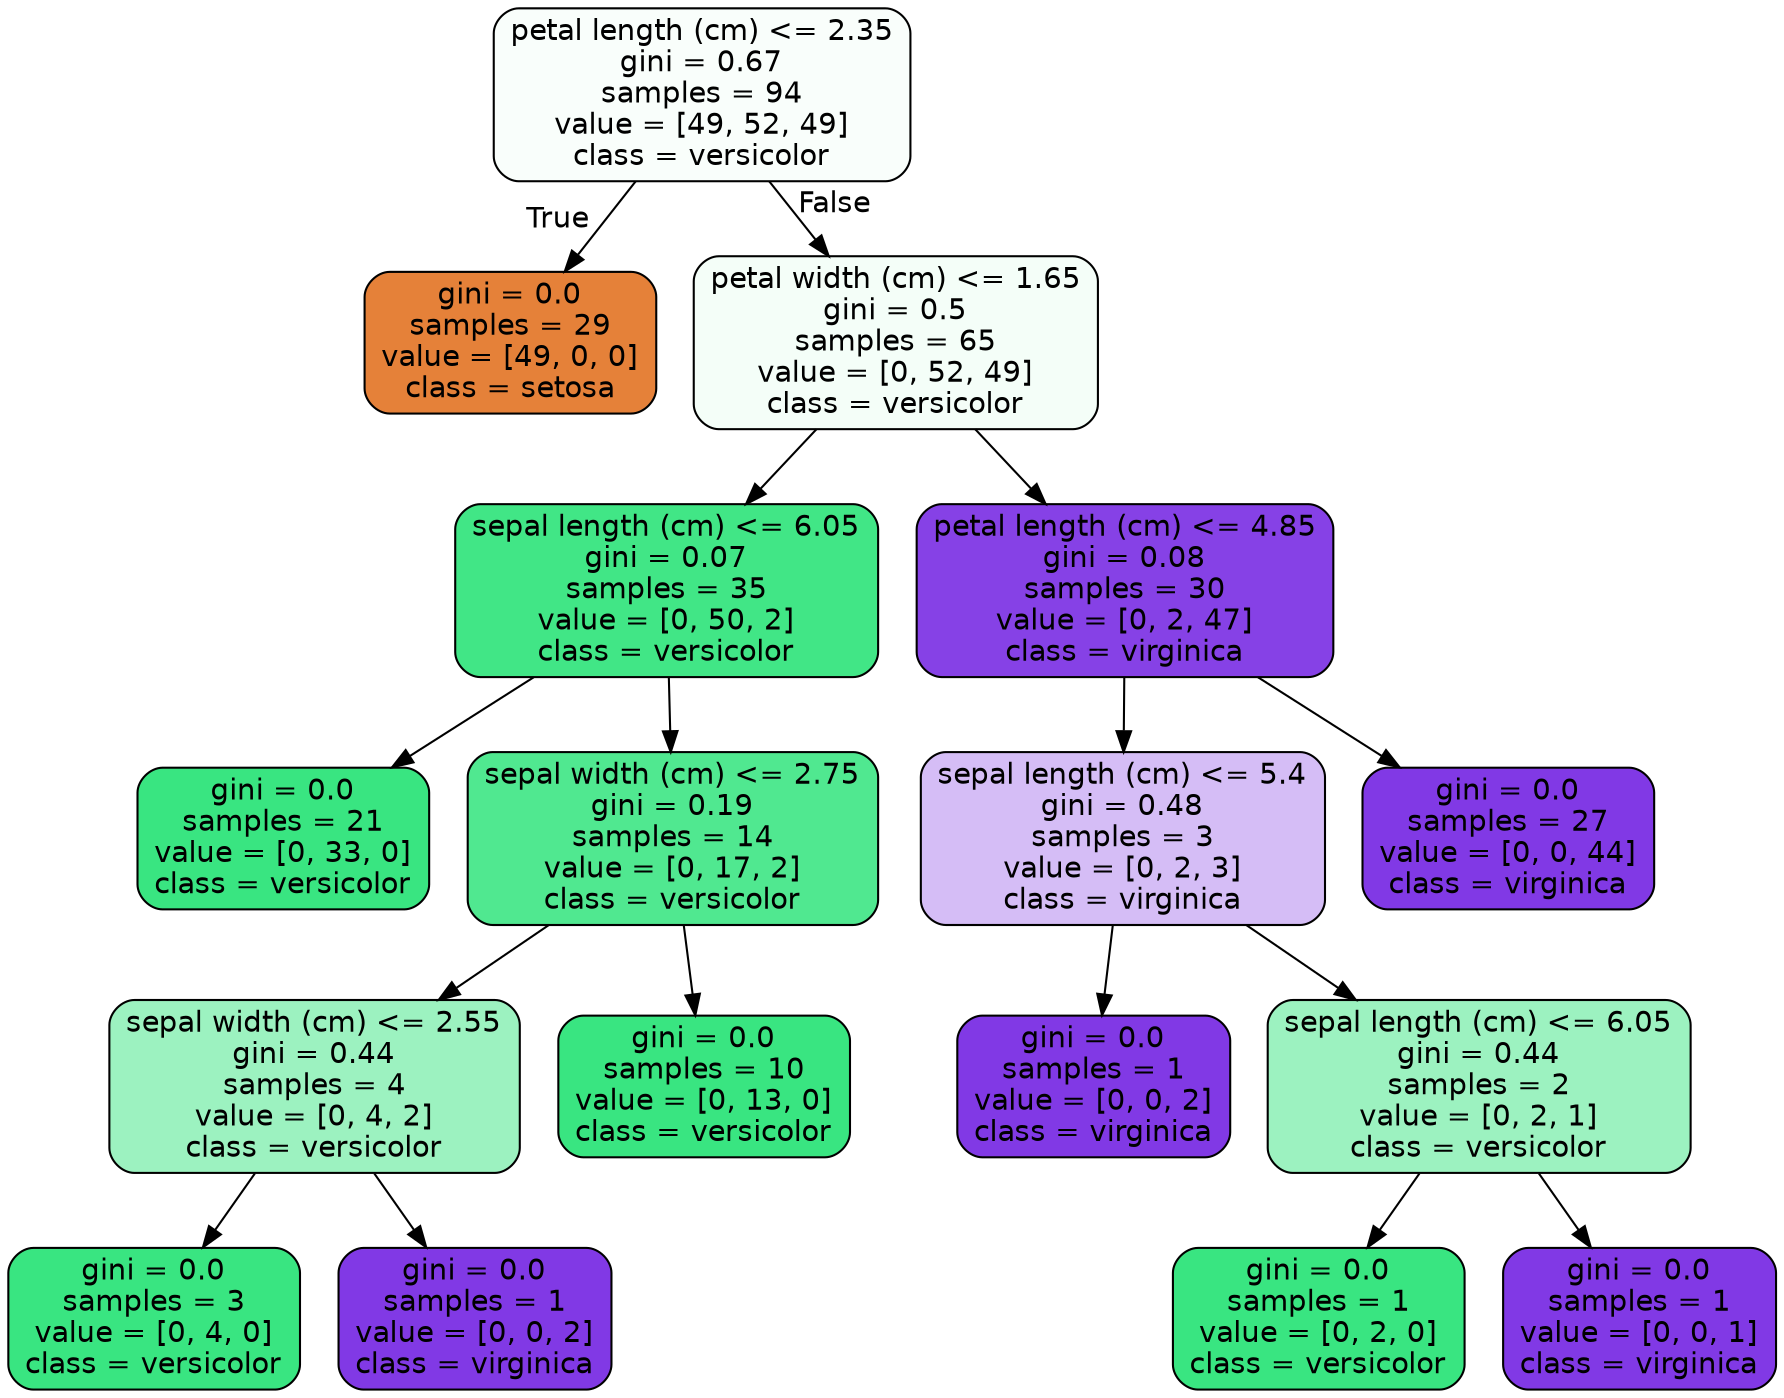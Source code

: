 digraph Tree {
node [shape=box, style="filled, rounded", color="black", fontname=helvetica] ;
edge [fontname=helvetica] ;
0 [label="petal length (cm) <= 2.35\ngini = 0.67\nsamples = 94\nvalue = [49, 52, 49]\nclass = versicolor", fillcolor="#f9fefb"] ;
1 [label="gini = 0.0\nsamples = 29\nvalue = [49, 0, 0]\nclass = setosa", fillcolor="#e58139"] ;
0 -> 1 [labeldistance=2.5, labelangle=45, headlabel="True"] ;
2 [label="petal width (cm) <= 1.65\ngini = 0.5\nsamples = 65\nvalue = [0, 52, 49]\nclass = versicolor", fillcolor="#f4fef8"] ;
0 -> 2 [labeldistance=2.5, labelangle=-45, headlabel="False"] ;
3 [label="sepal length (cm) <= 6.05\ngini = 0.07\nsamples = 35\nvalue = [0, 50, 2]\nclass = versicolor", fillcolor="#41e686"] ;
2 -> 3 ;
4 [label="gini = 0.0\nsamples = 21\nvalue = [0, 33, 0]\nclass = versicolor", fillcolor="#39e581"] ;
3 -> 4 ;
5 [label="sepal width (cm) <= 2.75\ngini = 0.19\nsamples = 14\nvalue = [0, 17, 2]\nclass = versicolor", fillcolor="#50e890"] ;
3 -> 5 ;
6 [label="sepal width (cm) <= 2.55\ngini = 0.44\nsamples = 4\nvalue = [0, 4, 2]\nclass = versicolor", fillcolor="#9cf2c0"] ;
5 -> 6 ;
7 [label="gini = 0.0\nsamples = 3\nvalue = [0, 4, 0]\nclass = versicolor", fillcolor="#39e581"] ;
6 -> 7 ;
8 [label="gini = 0.0\nsamples = 1\nvalue = [0, 0, 2]\nclass = virginica", fillcolor="#8139e5"] ;
6 -> 8 ;
9 [label="gini = 0.0\nsamples = 10\nvalue = [0, 13, 0]\nclass = versicolor", fillcolor="#39e581"] ;
5 -> 9 ;
10 [label="petal length (cm) <= 4.85\ngini = 0.08\nsamples = 30\nvalue = [0, 2, 47]\nclass = virginica", fillcolor="#8641e6"] ;
2 -> 10 ;
11 [label="sepal length (cm) <= 5.4\ngini = 0.48\nsamples = 3\nvalue = [0, 2, 3]\nclass = virginica", fillcolor="#d5bdf6"] ;
10 -> 11 ;
12 [label="gini = 0.0\nsamples = 1\nvalue = [0, 0, 2]\nclass = virginica", fillcolor="#8139e5"] ;
11 -> 12 ;
13 [label="sepal length (cm) <= 6.05\ngini = 0.44\nsamples = 2\nvalue = [0, 2, 1]\nclass = versicolor", fillcolor="#9cf2c0"] ;
11 -> 13 ;
14 [label="gini = 0.0\nsamples = 1\nvalue = [0, 2, 0]\nclass = versicolor", fillcolor="#39e581"] ;
13 -> 14 ;
15 [label="gini = 0.0\nsamples = 1\nvalue = [0, 0, 1]\nclass = virginica", fillcolor="#8139e5"] ;
13 -> 15 ;
16 [label="gini = 0.0\nsamples = 27\nvalue = [0, 0, 44]\nclass = virginica", fillcolor="#8139e5"] ;
10 -> 16 ;
}